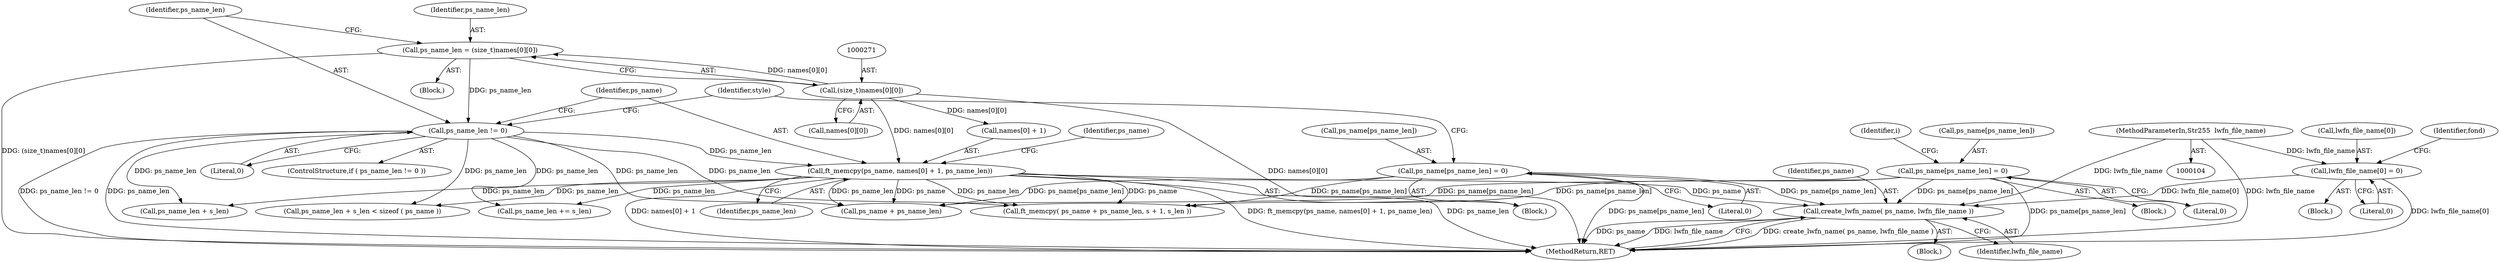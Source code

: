 digraph "0_savannah_18a8f0d9943369449bc4de92d411c78fb08d616c@API" {
"1000401" [label="(Call,create_lwfn_name( ps_name, lwfn_file_name ))"];
"1000396" [label="(Call,ps_name[ps_name_len] = 0)"];
"1000295" [label="(Call,ps_name[ps_name_len] = 0)"];
"1000282" [label="(Call,ft_memcpy(ps_name, names[0] + 1, ps_name_len))"];
"1000270" [label="(Call,(size_t)names[0][0])"];
"1000278" [label="(Call,ps_name_len != 0)"];
"1000268" [label="(Call,ps_name_len = (size_t)names[0][0])"];
"1000122" [label="(Call,lwfn_file_name[0] = 0)"];
"1000108" [label="(MethodParameterIn,Str255  lwfn_file_name)"];
"1000283" [label="(Identifier,ps_name)"];
"1000379" [label="(Call,ps_name_len + s_len)"];
"1000110" [label="(Block,)"];
"1000126" [label="(Literal,0)"];
"1000278" [label="(Call,ps_name_len != 0)"];
"1000277" [label="(ControlStructure,if ( ps_name_len != 0 ))"];
"1000393" [label="(Call,ps_name_len += s_len)"];
"1000282" [label="(Call,ft_memcpy(ps_name, names[0] + 1, ps_name_len))"];
"1000281" [label="(Block,)"];
"1000296" [label="(Call,ps_name[ps_name_len])"];
"1000305" [label="(Identifier,style)"];
"1000292" [label="(Identifier,ps_name)"];
"1000270" [label="(Call,(size_t)names[0][0])"];
"1000402" [label="(Identifier,ps_name)"];
"1000299" [label="(Literal,0)"];
"1000268" [label="(Call,ps_name_len = (size_t)names[0][0])"];
"1000401" [label="(Call,create_lwfn_name( ps_name, lwfn_file_name ))"];
"1000202" [label="(Block,)"];
"1000266" [label="(Block,)"];
"1000122" [label="(Call,lwfn_file_name[0] = 0)"];
"1000378" [label="(Call,ps_name_len + s_len < sizeof ( ps_name ))"];
"1000404" [label="(MethodReturn,RET)"];
"1000386" [label="(Call,ps_name + ps_name_len)"];
"1000284" [label="(Call,names[0] + 1)"];
"1000280" [label="(Literal,0)"];
"1000397" [label="(Call,ps_name[ps_name_len])"];
"1000269" [label="(Identifier,ps_name_len)"];
"1000403" [label="(Identifier,lwfn_file_name)"];
"1000384" [label="(Block,)"];
"1000108" [label="(MethodParameterIn,Str255  lwfn_file_name)"];
"1000123" [label="(Call,lwfn_file_name[0])"];
"1000272" [label="(Call,names[0][0])"];
"1000341" [label="(Identifier,i)"];
"1000385" [label="(Call,ft_memcpy( ps_name + ps_name_len, s + 1, s_len ))"];
"1000396" [label="(Call,ps_name[ps_name_len] = 0)"];
"1000295" [label="(Call,ps_name[ps_name_len] = 0)"];
"1000128" [label="(Identifier,fond)"];
"1000400" [label="(Literal,0)"];
"1000279" [label="(Identifier,ps_name_len)"];
"1000289" [label="(Identifier,ps_name_len)"];
"1000401" -> "1000202"  [label="AST: "];
"1000401" -> "1000403"  [label="CFG: "];
"1000402" -> "1000401"  [label="AST: "];
"1000403" -> "1000401"  [label="AST: "];
"1000404" -> "1000401"  [label="CFG: "];
"1000401" -> "1000404"  [label="DDG: create_lwfn_name( ps_name, lwfn_file_name )"];
"1000401" -> "1000404"  [label="DDG: ps_name"];
"1000401" -> "1000404"  [label="DDG: lwfn_file_name"];
"1000396" -> "1000401"  [label="DDG: ps_name[ps_name_len]"];
"1000295" -> "1000401"  [label="DDG: ps_name[ps_name_len]"];
"1000282" -> "1000401"  [label="DDG: ps_name"];
"1000122" -> "1000401"  [label="DDG: lwfn_file_name[0]"];
"1000108" -> "1000401"  [label="DDG: lwfn_file_name"];
"1000396" -> "1000384"  [label="AST: "];
"1000396" -> "1000400"  [label="CFG: "];
"1000397" -> "1000396"  [label="AST: "];
"1000400" -> "1000396"  [label="AST: "];
"1000341" -> "1000396"  [label="CFG: "];
"1000396" -> "1000404"  [label="DDG: ps_name[ps_name_len]"];
"1000396" -> "1000385"  [label="DDG: ps_name[ps_name_len]"];
"1000396" -> "1000386"  [label="DDG: ps_name[ps_name_len]"];
"1000295" -> "1000281"  [label="AST: "];
"1000295" -> "1000299"  [label="CFG: "];
"1000296" -> "1000295"  [label="AST: "];
"1000299" -> "1000295"  [label="AST: "];
"1000305" -> "1000295"  [label="CFG: "];
"1000295" -> "1000404"  [label="DDG: ps_name[ps_name_len]"];
"1000295" -> "1000385"  [label="DDG: ps_name[ps_name_len]"];
"1000295" -> "1000386"  [label="DDG: ps_name[ps_name_len]"];
"1000282" -> "1000281"  [label="AST: "];
"1000282" -> "1000289"  [label="CFG: "];
"1000283" -> "1000282"  [label="AST: "];
"1000284" -> "1000282"  [label="AST: "];
"1000289" -> "1000282"  [label="AST: "];
"1000292" -> "1000282"  [label="CFG: "];
"1000282" -> "1000404"  [label="DDG: ft_memcpy(ps_name, names[0] + 1, ps_name_len)"];
"1000282" -> "1000404"  [label="DDG: names[0] + 1"];
"1000282" -> "1000404"  [label="DDG: ps_name_len"];
"1000270" -> "1000282"  [label="DDG: names[0][0]"];
"1000278" -> "1000282"  [label="DDG: ps_name_len"];
"1000282" -> "1000378"  [label="DDG: ps_name_len"];
"1000282" -> "1000379"  [label="DDG: ps_name_len"];
"1000282" -> "1000385"  [label="DDG: ps_name"];
"1000282" -> "1000385"  [label="DDG: ps_name_len"];
"1000282" -> "1000386"  [label="DDG: ps_name"];
"1000282" -> "1000386"  [label="DDG: ps_name_len"];
"1000282" -> "1000393"  [label="DDG: ps_name_len"];
"1000270" -> "1000268"  [label="AST: "];
"1000270" -> "1000272"  [label="CFG: "];
"1000271" -> "1000270"  [label="AST: "];
"1000272" -> "1000270"  [label="AST: "];
"1000268" -> "1000270"  [label="CFG: "];
"1000270" -> "1000404"  [label="DDG: names[0][0]"];
"1000270" -> "1000268"  [label="DDG: names[0][0]"];
"1000270" -> "1000284"  [label="DDG: names[0][0]"];
"1000278" -> "1000277"  [label="AST: "];
"1000278" -> "1000280"  [label="CFG: "];
"1000279" -> "1000278"  [label="AST: "];
"1000280" -> "1000278"  [label="AST: "];
"1000283" -> "1000278"  [label="CFG: "];
"1000305" -> "1000278"  [label="CFG: "];
"1000278" -> "1000404"  [label="DDG: ps_name_len != 0"];
"1000278" -> "1000404"  [label="DDG: ps_name_len"];
"1000268" -> "1000278"  [label="DDG: ps_name_len"];
"1000278" -> "1000378"  [label="DDG: ps_name_len"];
"1000278" -> "1000379"  [label="DDG: ps_name_len"];
"1000278" -> "1000385"  [label="DDG: ps_name_len"];
"1000278" -> "1000386"  [label="DDG: ps_name_len"];
"1000278" -> "1000393"  [label="DDG: ps_name_len"];
"1000268" -> "1000266"  [label="AST: "];
"1000269" -> "1000268"  [label="AST: "];
"1000279" -> "1000268"  [label="CFG: "];
"1000268" -> "1000404"  [label="DDG: (size_t)names[0][0]"];
"1000122" -> "1000110"  [label="AST: "];
"1000122" -> "1000126"  [label="CFG: "];
"1000123" -> "1000122"  [label="AST: "];
"1000126" -> "1000122"  [label="AST: "];
"1000128" -> "1000122"  [label="CFG: "];
"1000122" -> "1000404"  [label="DDG: lwfn_file_name[0]"];
"1000108" -> "1000122"  [label="DDG: lwfn_file_name"];
"1000108" -> "1000104"  [label="AST: "];
"1000108" -> "1000404"  [label="DDG: lwfn_file_name"];
}
